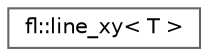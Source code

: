 digraph "Graphical Class Hierarchy"
{
 // INTERACTIVE_SVG=YES
 // LATEX_PDF_SIZE
  bgcolor="transparent";
  edge [fontname=Helvetica,fontsize=10,labelfontname=Helvetica,labelfontsize=10];
  node [fontname=Helvetica,fontsize=10,shape=box,height=0.2,width=0.4];
  rankdir="LR";
  Node0 [id="Node000000",label="fl::line_xy\< T \>",height=0.2,width=0.4,color="grey40", fillcolor="white", style="filled",URL="$da/d95/structfl_1_1line__xy.html",tooltip=" "];
}
